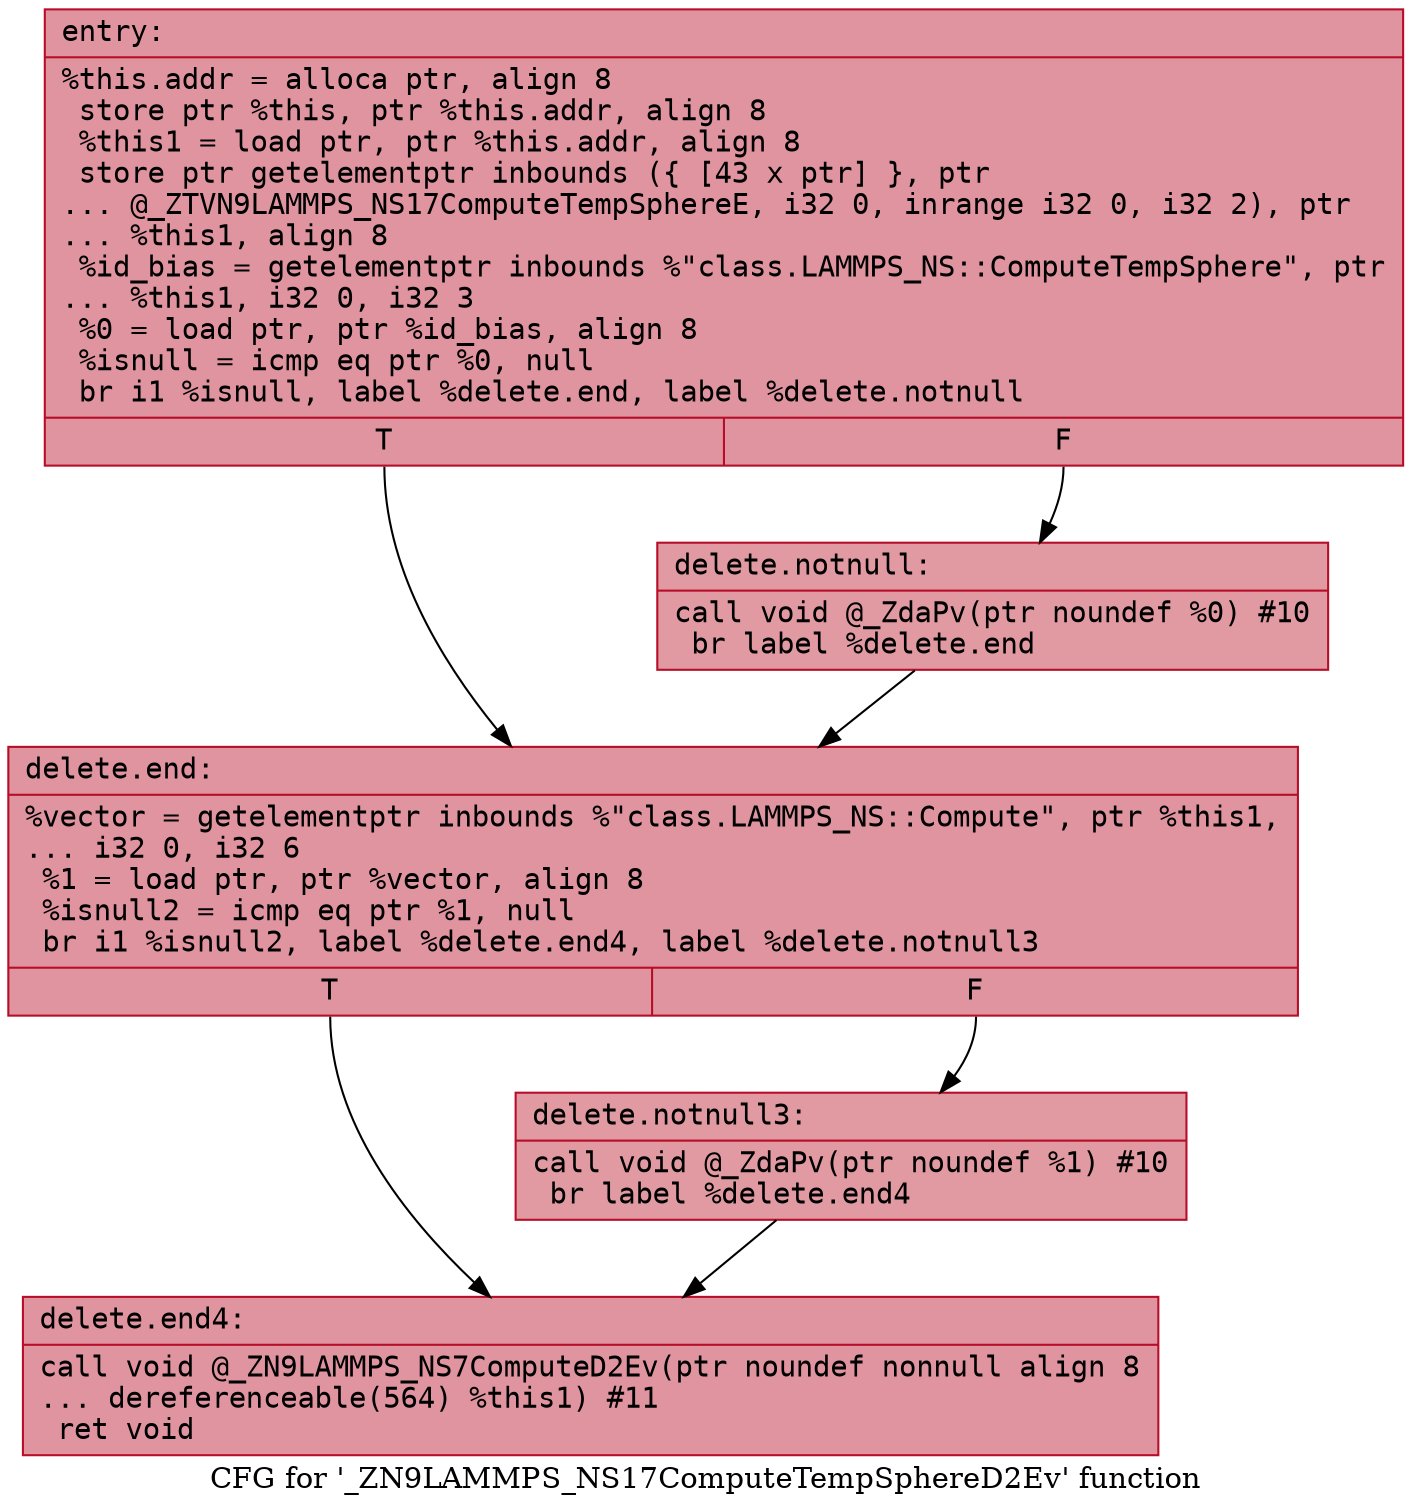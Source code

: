 digraph "CFG for '_ZN9LAMMPS_NS17ComputeTempSphereD2Ev' function" {
	label="CFG for '_ZN9LAMMPS_NS17ComputeTempSphereD2Ev' function";

	Node0x55f2e400e570 [shape=record,color="#b70d28ff", style=filled, fillcolor="#b70d2870" fontname="Courier",label="{entry:\l|  %this.addr = alloca ptr, align 8\l  store ptr %this, ptr %this.addr, align 8\l  %this1 = load ptr, ptr %this.addr, align 8\l  store ptr getelementptr inbounds (\{ [43 x ptr] \}, ptr\l... @_ZTVN9LAMMPS_NS17ComputeTempSphereE, i32 0, inrange i32 0, i32 2), ptr\l... %this1, align 8\l  %id_bias = getelementptr inbounds %\"class.LAMMPS_NS::ComputeTempSphere\", ptr\l... %this1, i32 0, i32 3\l  %0 = load ptr, ptr %id_bias, align 8\l  %isnull = icmp eq ptr %0, null\l  br i1 %isnull, label %delete.end, label %delete.notnull\l|{<s0>T|<s1>F}}"];
	Node0x55f2e400e570:s0 -> Node0x55f2e400e8f0[tooltip="entry -> delete.end\nProbability 37.50%" ];
	Node0x55f2e400e570:s1 -> Node0x55f2e400e940[tooltip="entry -> delete.notnull\nProbability 62.50%" ];
	Node0x55f2e400e940 [shape=record,color="#b70d28ff", style=filled, fillcolor="#bb1b2c70" fontname="Courier",label="{delete.notnull:\l|  call void @_ZdaPv(ptr noundef %0) #10\l  br label %delete.end\l}"];
	Node0x55f2e400e940 -> Node0x55f2e400e8f0[tooltip="delete.notnull -> delete.end\nProbability 100.00%" ];
	Node0x55f2e400e8f0 [shape=record,color="#b70d28ff", style=filled, fillcolor="#b70d2870" fontname="Courier",label="{delete.end:\l|  %vector = getelementptr inbounds %\"class.LAMMPS_NS::Compute\", ptr %this1,\l... i32 0, i32 6\l  %1 = load ptr, ptr %vector, align 8\l  %isnull2 = icmp eq ptr %1, null\l  br i1 %isnull2, label %delete.end4, label %delete.notnull3\l|{<s0>T|<s1>F}}"];
	Node0x55f2e400e8f0:s0 -> Node0x55f2e400ed50[tooltip="delete.end -> delete.end4\nProbability 37.50%" ];
	Node0x55f2e400e8f0:s1 -> Node0x55f2e400edd0[tooltip="delete.end -> delete.notnull3\nProbability 62.50%" ];
	Node0x55f2e400edd0 [shape=record,color="#b70d28ff", style=filled, fillcolor="#bb1b2c70" fontname="Courier",label="{delete.notnull3:\l|  call void @_ZdaPv(ptr noundef %1) #10\l  br label %delete.end4\l}"];
	Node0x55f2e400edd0 -> Node0x55f2e400ed50[tooltip="delete.notnull3 -> delete.end4\nProbability 100.00%" ];
	Node0x55f2e400ed50 [shape=record,color="#b70d28ff", style=filled, fillcolor="#b70d2870" fontname="Courier",label="{delete.end4:\l|  call void @_ZN9LAMMPS_NS7ComputeD2Ev(ptr noundef nonnull align 8\l... dereferenceable(564) %this1) #11\l  ret void\l}"];
}
